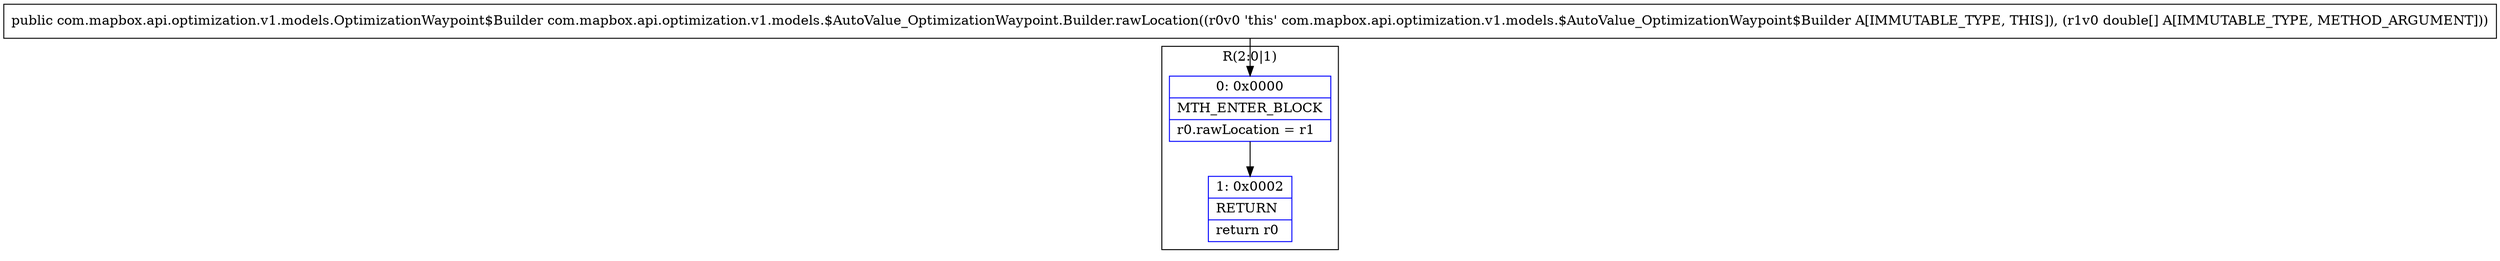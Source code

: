 digraph "CFG forcom.mapbox.api.optimization.v1.models.$AutoValue_OptimizationWaypoint.Builder.rawLocation([D)Lcom\/mapbox\/api\/optimization\/v1\/models\/OptimizationWaypoint$Builder;" {
subgraph cluster_Region_1836389765 {
label = "R(2:0|1)";
node [shape=record,color=blue];
Node_0 [shape=record,label="{0\:\ 0x0000|MTH_ENTER_BLOCK\l|r0.rawLocation = r1\l}"];
Node_1 [shape=record,label="{1\:\ 0x0002|RETURN\l|return r0\l}"];
}
MethodNode[shape=record,label="{public com.mapbox.api.optimization.v1.models.OptimizationWaypoint$Builder com.mapbox.api.optimization.v1.models.$AutoValue_OptimizationWaypoint.Builder.rawLocation((r0v0 'this' com.mapbox.api.optimization.v1.models.$AutoValue_OptimizationWaypoint$Builder A[IMMUTABLE_TYPE, THIS]), (r1v0 double[] A[IMMUTABLE_TYPE, METHOD_ARGUMENT])) }"];
MethodNode -> Node_0;
Node_0 -> Node_1;
}

